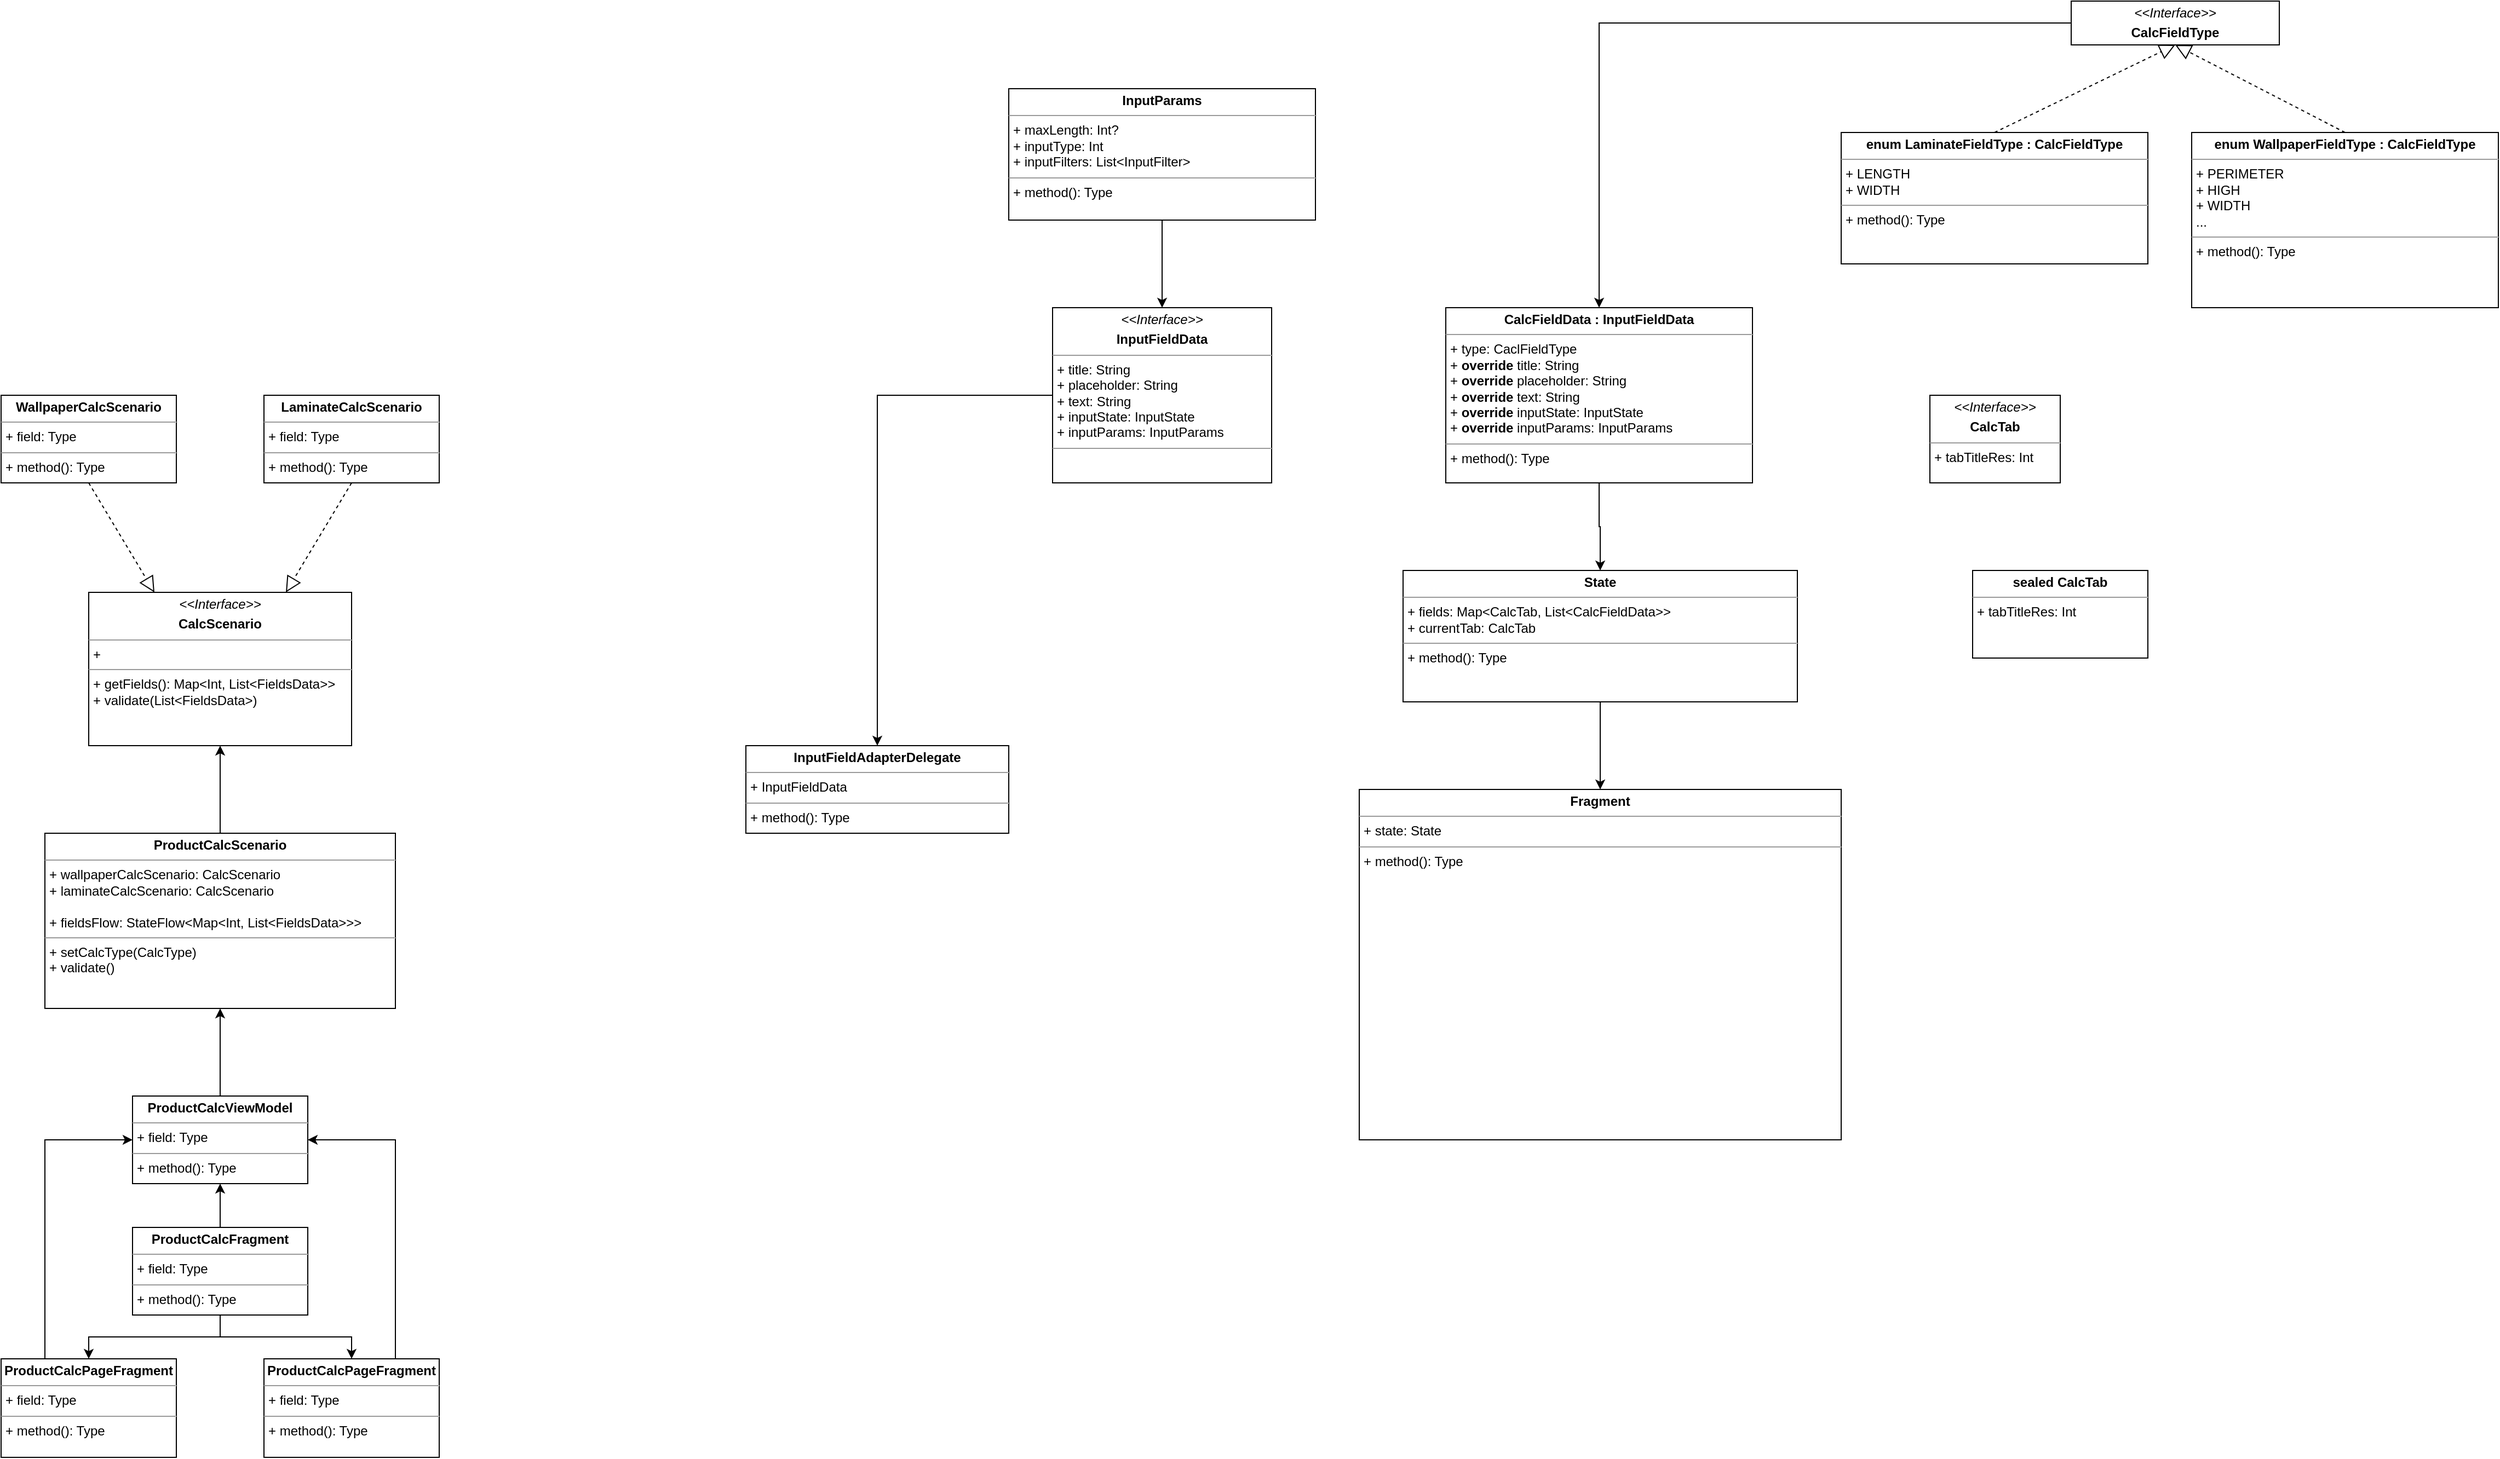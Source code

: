 <mxfile version="23.0.2" type="github">
  <diagram name="Страница — 1" id="lx8_eH_h-qr7zHX8Yf2P">
    <mxGraphModel dx="884" dy="1645" grid="1" gridSize="10" guides="1" tooltips="1" connect="1" arrows="1" fold="1" page="1" pageScale="1" pageWidth="827" pageHeight="1169" math="0" shadow="0">
      <root>
        <mxCell id="0" />
        <mxCell id="1" parent="0" />
        <mxCell id="zyzg5PwT_4oI0MRd1xDY-6" style="edgeStyle=orthogonalEdgeStyle;rounded=0;orthogonalLoop=1;jettySize=auto;html=1;entryX=0.5;entryY=1;entryDx=0;entryDy=0;" parent="1" source="zyzg5PwT_4oI0MRd1xDY-1" target="zyzg5PwT_4oI0MRd1xDY-2" edge="1">
          <mxGeometry relative="1" as="geometry" />
        </mxCell>
        <mxCell id="zyzg5PwT_4oI0MRd1xDY-1" value="&lt;p style=&quot;margin:0px;margin-top:4px;text-align:center;&quot;&gt;&lt;b&gt;ProductCalcViewModel&lt;/b&gt;&lt;/p&gt;&lt;hr size=&quot;1&quot;&gt;&lt;p style=&quot;margin:0px;margin-left:4px;&quot;&gt;+ field: Type&lt;/p&gt;&lt;hr size=&quot;1&quot;&gt;&lt;p style=&quot;margin:0px;margin-left:4px;&quot;&gt;+ method(): Type&lt;/p&gt;" style="verticalAlign=top;align=left;overflow=fill;fontSize=12;fontFamily=Helvetica;html=1;whiteSpace=wrap;" parent="1" vertex="1">
          <mxGeometry x="200" y="80" width="160" height="80" as="geometry" />
        </mxCell>
        <mxCell id="zyzg5PwT_4oI0MRd1xDY-18" style="edgeStyle=orthogonalEdgeStyle;rounded=0;orthogonalLoop=1;jettySize=auto;html=1;entryX=0.5;entryY=1;entryDx=0;entryDy=0;" parent="1" source="zyzg5PwT_4oI0MRd1xDY-2" target="zyzg5PwT_4oI0MRd1xDY-3" edge="1">
          <mxGeometry relative="1" as="geometry" />
        </mxCell>
        <mxCell id="zyzg5PwT_4oI0MRd1xDY-2" value="&lt;p style=&quot;margin:0px;margin-top:4px;text-align:center;&quot;&gt;&lt;b&gt;ProductCalcScenario&lt;/b&gt;&lt;/p&gt;&lt;hr size=&quot;1&quot;&gt;&lt;p style=&quot;margin:0px;margin-left:4px;&quot;&gt;+ wallpaperCalcScenario: CalcScenario&lt;/p&gt;&lt;p style=&quot;margin:0px;margin-left:4px;&quot;&gt;+ laminateCalcScenario: CalcScenario&lt;/p&gt;&lt;p style=&quot;margin:0px;margin-left:4px;&quot;&gt;&lt;br&gt;&lt;/p&gt;&lt;p style=&quot;margin:0px;margin-left:4px;&quot;&gt;+ fieldsFlow: StateFlow&amp;lt;Map&amp;lt;Int, List&amp;lt;FieldsData&amp;gt;&amp;gt;&amp;gt;&lt;/p&gt;&lt;hr size=&quot;1&quot;&gt;&lt;p style=&quot;margin:0px;margin-left:4px;&quot;&gt;+ setCalcType(CalcType)&lt;/p&gt;&lt;p style=&quot;margin:0px;margin-left:4px;&quot;&gt;+ validate()&lt;br&gt;&lt;/p&gt;" style="verticalAlign=top;align=left;overflow=fill;fontSize=12;fontFamily=Helvetica;html=1;whiteSpace=wrap;" parent="1" vertex="1">
          <mxGeometry x="120" y="-160" width="320" height="160" as="geometry" />
        </mxCell>
        <mxCell id="zyzg5PwT_4oI0MRd1xDY-3" value="&lt;p style=&quot;margin:0px;margin-top:4px;text-align:center;&quot;&gt;&lt;i&gt;&amp;lt;&amp;lt;Interface&amp;gt;&amp;gt;&lt;/i&gt;&lt;/p&gt;&lt;p style=&quot;margin:0px;margin-top:4px;text-align:center;&quot;&gt;&lt;b&gt;CalcScenario&lt;/b&gt;&lt;br&gt;&lt;/p&gt;&lt;hr size=&quot;1&quot;&gt;&lt;p style=&quot;margin:0px;margin-left:4px;&quot;&gt;+ &lt;br&gt;&lt;/p&gt;&lt;hr size=&quot;1&quot;&gt;&lt;p style=&quot;margin:0px;margin-left:4px;&quot;&gt;+ getFields(): Map&amp;lt;Int, List&amp;lt;FieldsData&amp;gt;&amp;gt;&lt;/p&gt;&lt;p style=&quot;margin:0px;margin-left:4px;&quot;&gt;+ validate(List&amp;lt;FieldsData&amp;gt;)&lt;br&gt;&lt;/p&gt;" style="verticalAlign=top;align=left;overflow=fill;fontSize=12;fontFamily=Helvetica;html=1;whiteSpace=wrap;" parent="1" vertex="1">
          <mxGeometry x="160" y="-380" width="240" height="140" as="geometry" />
        </mxCell>
        <mxCell id="zyzg5PwT_4oI0MRd1xDY-9" style="edgeStyle=orthogonalEdgeStyle;rounded=0;orthogonalLoop=1;jettySize=auto;html=1;entryX=0.5;entryY=0;entryDx=0;entryDy=0;" parent="1" source="zyzg5PwT_4oI0MRd1xDY-7" target="zyzg5PwT_4oI0MRd1xDY-8" edge="1">
          <mxGeometry relative="1" as="geometry" />
        </mxCell>
        <mxCell id="zyzg5PwT_4oI0MRd1xDY-11" style="edgeStyle=orthogonalEdgeStyle;rounded=0;orthogonalLoop=1;jettySize=auto;html=1;entryX=0.5;entryY=0;entryDx=0;entryDy=0;" parent="1" source="zyzg5PwT_4oI0MRd1xDY-7" target="zyzg5PwT_4oI0MRd1xDY-10" edge="1">
          <mxGeometry relative="1" as="geometry" />
        </mxCell>
        <mxCell id="zyzg5PwT_4oI0MRd1xDY-12" style="edgeStyle=orthogonalEdgeStyle;rounded=0;orthogonalLoop=1;jettySize=auto;html=1;entryX=0.5;entryY=1;entryDx=0;entryDy=0;" parent="1" source="zyzg5PwT_4oI0MRd1xDY-7" target="zyzg5PwT_4oI0MRd1xDY-1" edge="1">
          <mxGeometry relative="1" as="geometry" />
        </mxCell>
        <mxCell id="zyzg5PwT_4oI0MRd1xDY-7" value="&lt;p style=&quot;margin:0px;margin-top:4px;text-align:center;&quot;&gt;&lt;b&gt;ProductCalcFragment&lt;/b&gt;&lt;/p&gt;&lt;hr size=&quot;1&quot;&gt;&lt;p style=&quot;margin:0px;margin-left:4px;&quot;&gt;+ field: Type&lt;/p&gt;&lt;hr size=&quot;1&quot;&gt;&lt;p style=&quot;margin:0px;margin-left:4px;&quot;&gt;+ method(): Type&lt;/p&gt;" style="verticalAlign=top;align=left;overflow=fill;fontSize=12;fontFamily=Helvetica;html=1;whiteSpace=wrap;" parent="1" vertex="1">
          <mxGeometry x="200" y="200" width="160" height="80" as="geometry" />
        </mxCell>
        <mxCell id="zyzg5PwT_4oI0MRd1xDY-13" style="edgeStyle=orthogonalEdgeStyle;rounded=0;orthogonalLoop=1;jettySize=auto;html=1;exitX=0.25;exitY=0;exitDx=0;exitDy=0;entryX=0;entryY=0.5;entryDx=0;entryDy=0;" parent="1" source="zyzg5PwT_4oI0MRd1xDY-8" target="zyzg5PwT_4oI0MRd1xDY-1" edge="1">
          <mxGeometry relative="1" as="geometry" />
        </mxCell>
        <mxCell id="zyzg5PwT_4oI0MRd1xDY-8" value="&lt;p style=&quot;margin:0px;margin-top:4px;text-align:center;&quot;&gt;&lt;b&gt;ProductCalcPageFragment&lt;/b&gt;&lt;/p&gt;&lt;hr size=&quot;1&quot;&gt;&lt;p style=&quot;margin:0px;margin-left:4px;&quot;&gt;+ field: Type&lt;/p&gt;&lt;hr size=&quot;1&quot;&gt;&lt;p style=&quot;margin:0px;margin-left:4px;&quot;&gt;+ method(): Type&lt;/p&gt;" style="verticalAlign=top;align=left;overflow=fill;fontSize=12;fontFamily=Helvetica;html=1;whiteSpace=wrap;" parent="1" vertex="1">
          <mxGeometry x="80" y="320" width="160" height="90" as="geometry" />
        </mxCell>
        <mxCell id="zyzg5PwT_4oI0MRd1xDY-14" style="edgeStyle=orthogonalEdgeStyle;rounded=0;orthogonalLoop=1;jettySize=auto;html=1;exitX=0.75;exitY=0;exitDx=0;exitDy=0;entryX=1;entryY=0.5;entryDx=0;entryDy=0;" parent="1" source="zyzg5PwT_4oI0MRd1xDY-10" target="zyzg5PwT_4oI0MRd1xDY-1" edge="1">
          <mxGeometry relative="1" as="geometry" />
        </mxCell>
        <mxCell id="zyzg5PwT_4oI0MRd1xDY-10" value="&lt;p style=&quot;margin:0px;margin-top:4px;text-align:center;&quot;&gt;&lt;b&gt;ProductCalcPageFragment&lt;/b&gt;&lt;/p&gt;&lt;hr size=&quot;1&quot;&gt;&lt;p style=&quot;margin:0px;margin-left:4px;&quot;&gt;+ field: Type&lt;/p&gt;&lt;hr size=&quot;1&quot;&gt;&lt;p style=&quot;margin:0px;margin-left:4px;&quot;&gt;+ method(): Type&lt;/p&gt;" style="verticalAlign=top;align=left;overflow=fill;fontSize=12;fontFamily=Helvetica;html=1;whiteSpace=wrap;" parent="1" vertex="1">
          <mxGeometry x="320" y="320" width="160" height="90" as="geometry" />
        </mxCell>
        <mxCell id="zyzg5PwT_4oI0MRd1xDY-16" value="&lt;p style=&quot;margin:0px;margin-top:4px;text-align:center;&quot;&gt;&lt;b&gt;WallpaperCalcScenario&lt;/b&gt;&lt;/p&gt;&lt;hr size=&quot;1&quot;&gt;&lt;p style=&quot;margin:0px;margin-left:4px;&quot;&gt;+ field: Type&lt;/p&gt;&lt;hr size=&quot;1&quot;&gt;&lt;p style=&quot;margin:0px;margin-left:4px;&quot;&gt;+ method(): Type&lt;/p&gt;" style="verticalAlign=top;align=left;overflow=fill;fontSize=12;fontFamily=Helvetica;html=1;whiteSpace=wrap;" parent="1" vertex="1">
          <mxGeometry x="80" y="-560" width="160" height="80" as="geometry" />
        </mxCell>
        <mxCell id="zyzg5PwT_4oI0MRd1xDY-17" value="&lt;p style=&quot;margin:0px;margin-top:4px;text-align:center;&quot;&gt;&lt;b&gt;LaminateCalcScenario&lt;/b&gt;&lt;/p&gt;&lt;hr size=&quot;1&quot;&gt;&lt;p style=&quot;margin:0px;margin-left:4px;&quot;&gt;+ field: Type&lt;/p&gt;&lt;hr size=&quot;1&quot;&gt;&lt;p style=&quot;margin:0px;margin-left:4px;&quot;&gt;+ method(): Type&lt;/p&gt;" style="verticalAlign=top;align=left;overflow=fill;fontSize=12;fontFamily=Helvetica;html=1;whiteSpace=wrap;" parent="1" vertex="1">
          <mxGeometry x="320" y="-560" width="160" height="80" as="geometry" />
        </mxCell>
        <mxCell id="zyzg5PwT_4oI0MRd1xDY-20" value="" style="endArrow=block;dashed=1;endFill=0;endSize=12;html=1;rounded=0;exitX=0.5;exitY=1;exitDx=0;exitDy=0;entryX=0.25;entryY=0;entryDx=0;entryDy=0;" parent="1" source="zyzg5PwT_4oI0MRd1xDY-16" target="zyzg5PwT_4oI0MRd1xDY-3" edge="1">
          <mxGeometry width="160" relative="1" as="geometry">
            <mxPoint x="130" y="-600" as="sourcePoint" />
            <mxPoint x="290" y="-600" as="targetPoint" />
          </mxGeometry>
        </mxCell>
        <mxCell id="zyzg5PwT_4oI0MRd1xDY-21" value="" style="endArrow=block;dashed=1;endFill=0;endSize=12;html=1;rounded=0;exitX=0.5;exitY=1;exitDx=0;exitDy=0;entryX=0.75;entryY=0;entryDx=0;entryDy=0;" parent="1" source="zyzg5PwT_4oI0MRd1xDY-17" target="zyzg5PwT_4oI0MRd1xDY-3" edge="1">
          <mxGeometry width="160" relative="1" as="geometry">
            <mxPoint x="400" y="-620" as="sourcePoint" />
            <mxPoint x="470" y="-520" as="targetPoint" />
          </mxGeometry>
        </mxCell>
        <mxCell id="tTH5ntBIsMBgR5iuR4k_-4" style="edgeStyle=orthogonalEdgeStyle;rounded=0;orthogonalLoop=1;jettySize=auto;html=1;entryX=0.5;entryY=0;entryDx=0;entryDy=0;" edge="1" parent="1" source="tTH5ntBIsMBgR5iuR4k_-1" target="tTH5ntBIsMBgR5iuR4k_-2">
          <mxGeometry relative="1" as="geometry" />
        </mxCell>
        <mxCell id="tTH5ntBIsMBgR5iuR4k_-1" value="&lt;p style=&quot;margin:0px;margin-top:4px;text-align:center;&quot;&gt;&lt;b&gt;InputParams&lt;/b&gt;&lt;/p&gt;&lt;hr size=&quot;1&quot;&gt;&lt;p style=&quot;margin:0px;margin-left:4px;&quot;&gt;+ maxLength: Int?&lt;/p&gt;&lt;p style=&quot;margin:0px;margin-left:4px;&quot;&gt;+ inputType: Int&lt;/p&gt;&lt;p style=&quot;margin:0px;margin-left:4px;&quot;&gt;+ inputFilters: List&amp;lt;InputFilter&amp;gt;&lt;br&gt;&lt;/p&gt;&lt;hr size=&quot;1&quot;&gt;&lt;p style=&quot;margin:0px;margin-left:4px;&quot;&gt;+ method(): Type&lt;/p&gt;" style="verticalAlign=top;align=left;overflow=fill;fontSize=12;fontFamily=Helvetica;html=1;whiteSpace=wrap;" vertex="1" parent="1">
          <mxGeometry x="1000" y="-840" width="280" height="120" as="geometry" />
        </mxCell>
        <mxCell id="tTH5ntBIsMBgR5iuR4k_-8" style="edgeStyle=orthogonalEdgeStyle;rounded=0;orthogonalLoop=1;jettySize=auto;html=1;entryX=0.5;entryY=0;entryDx=0;entryDy=0;" edge="1" parent="1" source="tTH5ntBIsMBgR5iuR4k_-2" target="tTH5ntBIsMBgR5iuR4k_-5">
          <mxGeometry relative="1" as="geometry" />
        </mxCell>
        <mxCell id="tTH5ntBIsMBgR5iuR4k_-2" value="&lt;p style=&quot;margin:0px;margin-top:4px;text-align:center;&quot;&gt;&lt;i&gt;&amp;lt;&amp;lt;Interface&amp;gt;&amp;gt;&lt;/i&gt;&lt;/p&gt;&lt;p style=&quot;margin:0px;margin-top:4px;text-align:center;&quot;&gt;&lt;b&gt;InputFieldData&lt;/b&gt;&lt;br&gt;&lt;/p&gt;&lt;hr size=&quot;1&quot;&gt;&lt;p style=&quot;margin:0px;margin-left:4px;&quot;&gt;+ title: String&lt;br&gt;+ placeholder: String&lt;/p&gt;&lt;p style=&quot;margin:0px;margin-left:4px;&quot;&gt;+ text: String&lt;/p&gt;&lt;p style=&quot;margin:0px;margin-left:4px;&quot;&gt;+ inputState: InputState&lt;/p&gt;&lt;p style=&quot;margin:0px;margin-left:4px;&quot;&gt;+ inputParams: InputParams&lt;br&gt;&lt;/p&gt;&lt;hr size=&quot;1&quot;&gt;" style="verticalAlign=top;align=left;overflow=fill;fontSize=12;fontFamily=Helvetica;html=1;whiteSpace=wrap;" vertex="1" parent="1">
          <mxGeometry x="1040" y="-640" width="200" height="160" as="geometry" />
        </mxCell>
        <mxCell id="tTH5ntBIsMBgR5iuR4k_-5" value="&lt;p style=&quot;margin:0px;margin-top:4px;text-align:center;&quot;&gt;&lt;b&gt;InputFieldAdapterDelegate&lt;/b&gt;&lt;/p&gt;&lt;hr size=&quot;1&quot;&gt;&lt;p style=&quot;margin:0px;margin-left:4px;&quot;&gt;+ InputFieldData&lt;/p&gt;&lt;hr size=&quot;1&quot;&gt;&lt;p style=&quot;margin:0px;margin-left:4px;&quot;&gt;+ method(): Type&lt;/p&gt;" style="verticalAlign=top;align=left;overflow=fill;fontSize=12;fontFamily=Helvetica;html=1;whiteSpace=wrap;" vertex="1" parent="1">
          <mxGeometry x="760" y="-240" width="240" height="80" as="geometry" />
        </mxCell>
        <mxCell id="tTH5ntBIsMBgR5iuR4k_-7" value="&lt;p style=&quot;margin:0px;margin-top:4px;text-align:center;&quot;&gt;&lt;b&gt;Fragment&lt;/b&gt;&lt;br&gt;&lt;/p&gt;&lt;hr size=&quot;1&quot;&gt;&lt;p style=&quot;margin:0px;margin-left:4px;&quot;&gt;+ state: State&lt;br&gt;&lt;/p&gt;&lt;hr size=&quot;1&quot;&gt;&lt;p style=&quot;margin:0px;margin-left:4px;&quot;&gt;+ method(): Type&lt;/p&gt;" style="verticalAlign=top;align=left;overflow=fill;fontSize=12;fontFamily=Helvetica;html=1;whiteSpace=wrap;" vertex="1" parent="1">
          <mxGeometry x="1320" y="-200" width="440" height="320" as="geometry" />
        </mxCell>
        <mxCell id="tTH5ntBIsMBgR5iuR4k_-20" style="edgeStyle=orthogonalEdgeStyle;rounded=0;orthogonalLoop=1;jettySize=auto;html=1;entryX=0.5;entryY=0;entryDx=0;entryDy=0;" edge="1" parent="1" source="tTH5ntBIsMBgR5iuR4k_-9" target="tTH5ntBIsMBgR5iuR4k_-7">
          <mxGeometry relative="1" as="geometry" />
        </mxCell>
        <mxCell id="tTH5ntBIsMBgR5iuR4k_-9" value="&lt;p style=&quot;margin:0px;margin-top:4px;text-align:center;&quot;&gt;&lt;b&gt;State&lt;/b&gt;&lt;/p&gt;&lt;hr size=&quot;1&quot;&gt;&lt;p style=&quot;margin:0px;margin-left:4px;&quot;&gt;+ fields: Map&amp;lt;CalcTab, List&amp;lt;CalcFieldData&amp;gt;&amp;gt;&lt;/p&gt;&lt;p style=&quot;margin:0px;margin-left:4px;&quot;&gt;+ currentTab: CalcTab&lt;br&gt;&lt;/p&gt;&lt;hr size=&quot;1&quot;&gt;&lt;p style=&quot;margin:0px;margin-left:4px;&quot;&gt;+ method(): Type&lt;/p&gt;" style="verticalAlign=top;align=left;overflow=fill;fontSize=12;fontFamily=Helvetica;html=1;whiteSpace=wrap;" vertex="1" parent="1">
          <mxGeometry x="1360" y="-400" width="360" height="120" as="geometry" />
        </mxCell>
        <mxCell id="tTH5ntBIsMBgR5iuR4k_-18" style="edgeStyle=orthogonalEdgeStyle;rounded=0;orthogonalLoop=1;jettySize=auto;html=1;entryX=0.5;entryY=0;entryDx=0;entryDy=0;" edge="1" parent="1" source="tTH5ntBIsMBgR5iuR4k_-10" target="tTH5ntBIsMBgR5iuR4k_-9">
          <mxGeometry relative="1" as="geometry" />
        </mxCell>
        <mxCell id="tTH5ntBIsMBgR5iuR4k_-10" value="&lt;p style=&quot;margin:0px;margin-top:4px;text-align:center;&quot;&gt;&lt;b&gt;CalcFieldData : InputFieldData&lt;br&gt;&lt;/b&gt;&lt;/p&gt;&lt;hr size=&quot;1&quot;&gt;&lt;p style=&quot;margin:0px;margin-left:4px;&quot;&gt;+ type: CaclFieldType&lt;br&gt;&lt;/p&gt;&lt;p style=&quot;margin:0px;margin-left:4px;&quot;&gt;+ &lt;b&gt;override&lt;/b&gt; title: String&lt;br&gt;+ &lt;b&gt;override &lt;/b&gt;placeholder: String&lt;/p&gt;&lt;p style=&quot;margin:0px;margin-left:4px;&quot;&gt;+ &lt;b&gt;override &lt;/b&gt;text: String&lt;/p&gt;&lt;p style=&quot;margin:0px;margin-left:4px;&quot;&gt;+ &lt;b&gt;override &lt;/b&gt;inputState: InputState&lt;/p&gt;&lt;p style=&quot;margin:0px;margin-left:4px;&quot;&gt;+ &lt;b&gt;override &lt;/b&gt;inputParams: InputParams&lt;/p&gt;&lt;hr size=&quot;1&quot;&gt;&lt;p style=&quot;margin:0px;margin-left:4px;&quot;&gt;+ method(): Type&lt;/p&gt;" style="verticalAlign=top;align=left;overflow=fill;fontSize=12;fontFamily=Helvetica;html=1;whiteSpace=wrap;" vertex="1" parent="1">
          <mxGeometry x="1399" y="-640" width="280" height="160" as="geometry" />
        </mxCell>
        <mxCell id="tTH5ntBIsMBgR5iuR4k_-11" value="&lt;p style=&quot;margin:0px;margin-top:4px;text-align:center;&quot;&gt;&lt;b&gt;enum LaminateFieldType : CalcFieldType&lt;br&gt;&lt;/b&gt;&lt;/p&gt;&lt;hr size=&quot;1&quot;&gt;&lt;p style=&quot;margin:0px;margin-left:4px;&quot;&gt;+ LENGTH&lt;/p&gt;&lt;p style=&quot;margin:0px;margin-left:4px;&quot;&gt;+ WIDTH&lt;br&gt;&lt;/p&gt;&lt;hr size=&quot;1&quot;&gt;&lt;p style=&quot;margin:0px;margin-left:4px;&quot;&gt;+ method(): Type&lt;/p&gt;" style="verticalAlign=top;align=left;overflow=fill;fontSize=12;fontFamily=Helvetica;html=1;whiteSpace=wrap;" vertex="1" parent="1">
          <mxGeometry x="1760" y="-800" width="280" height="120" as="geometry" />
        </mxCell>
        <mxCell id="tTH5ntBIsMBgR5iuR4k_-19" style="edgeStyle=orthogonalEdgeStyle;rounded=0;orthogonalLoop=1;jettySize=auto;html=1;entryX=0.5;entryY=0;entryDx=0;entryDy=0;" edge="1" parent="1" source="tTH5ntBIsMBgR5iuR4k_-12" target="tTH5ntBIsMBgR5iuR4k_-10">
          <mxGeometry relative="1" as="geometry" />
        </mxCell>
        <mxCell id="tTH5ntBIsMBgR5iuR4k_-12" value="&lt;p style=&quot;margin:0px;margin-top:4px;text-align:center;&quot;&gt;&lt;i&gt;&amp;lt;&amp;lt;Interface&amp;gt;&amp;gt;&lt;/i&gt;&lt;b&gt;&lt;br&gt;&lt;/b&gt;&lt;/p&gt;&lt;p style=&quot;margin:0px;margin-top:4px;text-align:center;&quot;&gt;&lt;b&gt;CalcFieldType&lt;/b&gt;&lt;br&gt;&lt;/p&gt;" style="verticalAlign=top;align=left;overflow=fill;fontSize=12;fontFamily=Helvetica;html=1;whiteSpace=wrap;" vertex="1" parent="1">
          <mxGeometry x="1970" y="-920" width="190" height="40" as="geometry" />
        </mxCell>
        <mxCell id="tTH5ntBIsMBgR5iuR4k_-13" value="" style="endArrow=block;dashed=1;endFill=0;endSize=12;html=1;rounded=0;entryX=0.5;entryY=1;entryDx=0;entryDy=0;exitX=0.5;exitY=0;exitDx=0;exitDy=0;" edge="1" parent="1" source="tTH5ntBIsMBgR5iuR4k_-11" target="tTH5ntBIsMBgR5iuR4k_-12">
          <mxGeometry width="160" relative="1" as="geometry">
            <mxPoint x="1530" y="-760" as="sourcePoint" />
            <mxPoint x="1690" y="-760" as="targetPoint" />
          </mxGeometry>
        </mxCell>
        <mxCell id="tTH5ntBIsMBgR5iuR4k_-14" value="&lt;p style=&quot;margin:0px;margin-top:4px;text-align:center;&quot;&gt;&lt;b&gt;enum WallpaperFieldType : CalcFieldType&lt;br&gt;&lt;/b&gt;&lt;/p&gt;&lt;hr size=&quot;1&quot;&gt;&lt;p style=&quot;margin:0px;margin-left:4px;&quot;&gt;+ PERIMETER&lt;br&gt;&lt;/p&gt;&lt;p style=&quot;margin:0px;margin-left:4px;&quot;&gt;+ HIGH&lt;/p&gt;&lt;p style=&quot;margin:0px;margin-left:4px;&quot;&gt;+ WIDTH&lt;/p&gt;&lt;p style=&quot;margin:0px;margin-left:4px;&quot;&gt;...&lt;br&gt;&lt;/p&gt;&lt;hr size=&quot;1&quot;&gt;&lt;p style=&quot;margin:0px;margin-left:4px;&quot;&gt;+ method(): Type&lt;/p&gt;" style="verticalAlign=top;align=left;overflow=fill;fontSize=12;fontFamily=Helvetica;html=1;whiteSpace=wrap;" vertex="1" parent="1">
          <mxGeometry x="2080" y="-800" width="280" height="160" as="geometry" />
        </mxCell>
        <mxCell id="tTH5ntBIsMBgR5iuR4k_-17" value="" style="endArrow=block;dashed=1;endFill=0;endSize=12;html=1;rounded=0;entryX=0.5;entryY=1;entryDx=0;entryDy=0;exitX=0.5;exitY=0;exitDx=0;exitDy=0;" edge="1" parent="1" source="tTH5ntBIsMBgR5iuR4k_-14" target="tTH5ntBIsMBgR5iuR4k_-12">
          <mxGeometry width="160" relative="1" as="geometry">
            <mxPoint x="2110" y="-800" as="sourcePoint" />
            <mxPoint x="2165" y="-880" as="targetPoint" />
          </mxGeometry>
        </mxCell>
        <mxCell id="tTH5ntBIsMBgR5iuR4k_-22" value="&lt;p style=&quot;margin:0px;margin-top:4px;text-align:center;&quot;&gt;&lt;b&gt;sealed CalcTab&lt;br&gt;&lt;/b&gt;&lt;/p&gt;&lt;hr size=&quot;1&quot;&gt;&lt;p style=&quot;margin:0px;margin-left:4px;&quot;&gt;+ tabTitleRes: Int&lt;/p&gt;" style="verticalAlign=top;align=left;overflow=fill;fontSize=12;fontFamily=Helvetica;html=1;whiteSpace=wrap;" vertex="1" parent="1">
          <mxGeometry x="1880" y="-400" width="160" height="80" as="geometry" />
        </mxCell>
        <mxCell id="tTH5ntBIsMBgR5iuR4k_-23" value="&lt;p style=&quot;margin:0px;margin-top:4px;text-align:center;&quot;&gt;&lt;i&gt;&amp;lt;&amp;lt;Interface&amp;gt;&amp;gt;&lt;/i&gt;&lt;b&gt;&lt;br&gt;&lt;/b&gt;&lt;/p&gt;&lt;p style=&quot;margin:0px;margin-top:4px;text-align:center;&quot;&gt;&lt;b&gt;CalcTab&lt;/b&gt;&lt;br&gt;&lt;/p&gt;&lt;hr size=&quot;1&quot;&gt;&lt;p style=&quot;margin:0px;margin-left:4px;&quot;&gt;+ tabTitleRes: Int&lt;/p&gt;" style="verticalAlign=top;align=left;overflow=fill;fontSize=12;fontFamily=Helvetica;html=1;whiteSpace=wrap;" vertex="1" parent="1">
          <mxGeometry x="1841" y="-560" width="119" height="80" as="geometry" />
        </mxCell>
      </root>
    </mxGraphModel>
  </diagram>
</mxfile>

